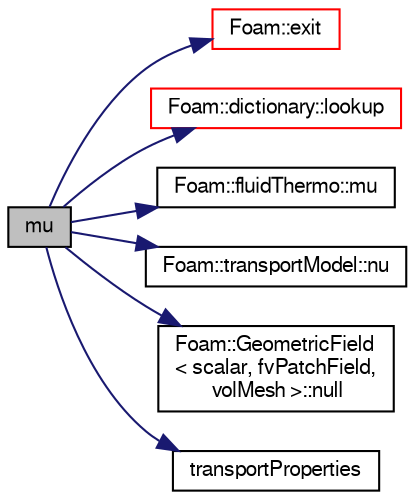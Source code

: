 digraph "mu"
{
  bgcolor="transparent";
  edge [fontname="FreeSans",fontsize="10",labelfontname="FreeSans",labelfontsize="10"];
  node [fontname="FreeSans",fontsize="10",shape=record];
  rankdir="LR";
  Node692 [label="mu",height=0.2,width=0.4,color="black", fillcolor="grey75", style="filled", fontcolor="black"];
  Node692 -> Node693 [color="midnightblue",fontsize="10",style="solid",fontname="FreeSans"];
  Node693 [label="Foam::exit",height=0.2,width=0.4,color="red",URL="$a21124.html#a06ca7250d8e89caf05243ec094843642"];
  Node692 -> Node740 [color="midnightblue",fontsize="10",style="solid",fontname="FreeSans"];
  Node740 [label="Foam::dictionary::lookup",height=0.2,width=0.4,color="red",URL="$a26014.html#a6a0727fa523e48977e27348663def509",tooltip="Find and return an entry data stream. "];
  Node692 -> Node995 [color="midnightblue",fontsize="10",style="solid",fontname="FreeSans"];
  Node995 [label="Foam::fluidThermo::mu",height=0.2,width=0.4,color="black",URL="$a29758.html#a5a756798a0dc3e4bd049a9b7f0a01970",tooltip="Dynamic viscosity of mixture [kg/m/s]. "];
  Node692 -> Node996 [color="midnightblue",fontsize="10",style="solid",fontname="FreeSans"];
  Node996 [label="Foam::transportModel::nu",height=0.2,width=0.4,color="black",URL="$a30490.html#ad5f81fcd6f7d0ddad1a5fe2a8f08bb3f",tooltip="Return the laminar viscosity. "];
  Node692 -> Node997 [color="midnightblue",fontsize="10",style="solid",fontname="FreeSans"];
  Node997 [label="Foam::GeometricField\l\< scalar, fvPatchField,\l volMesh \>::null",height=0.2,width=0.4,color="black",URL="$a22434.html#ac8e78b2b70fc0c890aedf7cde2c712f1",tooltip="Return a null geometric field. "];
  Node692 -> Node998 [color="midnightblue",fontsize="10",style="solid",fontname="FreeSans"];
  Node998 [label="transportProperties",height=0.2,width=0.4,color="black",URL="$a39050.html#a65fd81edd498429493340273242f1830"];
}
